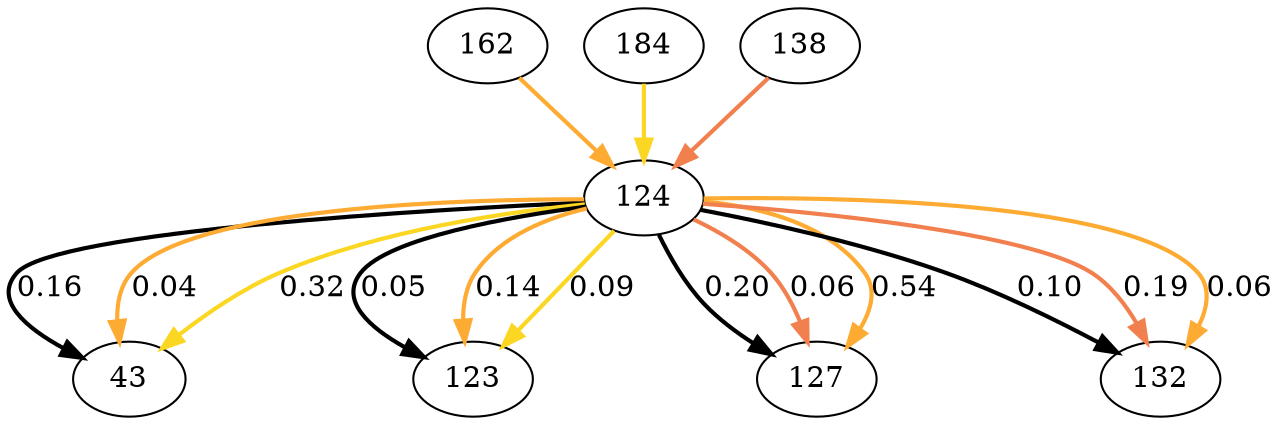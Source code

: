 digraph  {
162;
124;
43;
184;
123;
138;
127;
132;
162 -> 124  [color="#fdab33", key=0, penwidth=2];
124 -> 43  [color=black, key=0, label="0.16", penwidth=2];
124 -> 43  [color="#fdab33", key=1, label="0.04", penwidth=2];
124 -> 43  [color="#fbd724", key=2, label="0.32", penwidth=2];
124 -> 123  [color=black, key=0, label="0.05", penwidth=2];
124 -> 123  [color="#fdab33", key=1, label="0.14", penwidth=2];
124 -> 123  [color="#fbd724", key=2, label="0.09", penwidth=2];
124 -> 127  [color=black, key=0, label="0.20", penwidth=2];
124 -> 127  [color="#f1804e", key=1, label="0.06", penwidth=2];
124 -> 127  [color="#fdab33", key=2, label="0.54", penwidth=2];
124 -> 132  [color=black, key=0, label="0.10", penwidth=2];
124 -> 132  [color="#f1804e", key=1, label="0.19", penwidth=2];
124 -> 132  [color="#fdab33", key=2, label="0.06", penwidth=2];
184 -> 124  [color="#fbd724", key=0, penwidth=2];
138 -> 124  [color="#f1804e", key=0, penwidth=2];
}

